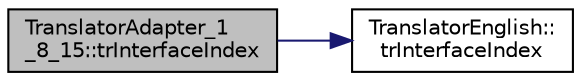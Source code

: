 digraph "TranslatorAdapter_1_8_15::trInterfaceIndex"
{
 // LATEX_PDF_SIZE
  edge [fontname="Helvetica",fontsize="10",labelfontname="Helvetica",labelfontsize="10"];
  node [fontname="Helvetica",fontsize="10",shape=record];
  rankdir="LR";
  Node1 [label="TranslatorAdapter_1\l_8_15::trInterfaceIndex",height=0.2,width=0.4,color="black", fillcolor="grey75", style="filled", fontcolor="black",tooltip=" "];
  Node1 -> Node2 [color="midnightblue",fontsize="10",style="solid",fontname="Helvetica"];
  Node2 [label="TranslatorEnglish::\ltrInterfaceIndex",height=0.2,width=0.4,color="black", fillcolor="white", style="filled",URL="$classTranslatorEnglish.html#a1ea7b177b17ddd4ad50b70f414bea762",tooltip=" "];
}
